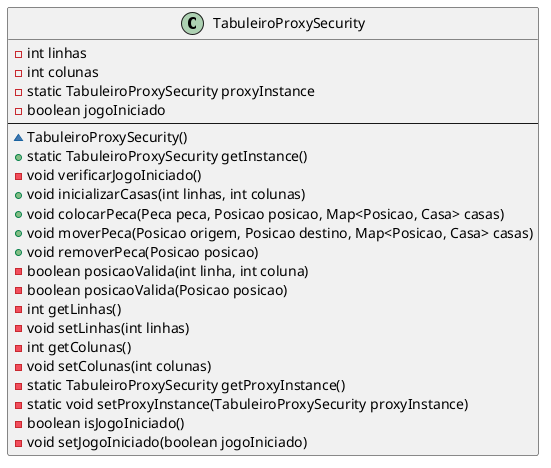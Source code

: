 @startuml

skinparam line ortho
class TabuleiroProxySecurity {
    - int linhas
    - int colunas
    - static TabuleiroProxySecurity proxyInstance
    - boolean jogoIniciado
    --
    ~ TabuleiroProxySecurity()
    + static TabuleiroProxySecurity getInstance()
    - void verificarJogoIniciado()
    + void inicializarCasas(int linhas, int colunas)
    + void colocarPeca(Peca peca, Posicao posicao, Map<Posicao, Casa> casas)
    + void moverPeca(Posicao origem, Posicao destino, Map<Posicao, Casa> casas)
    + void removerPeca(Posicao posicao)
    - boolean posicaoValida(int linha, int coluna)
    - boolean posicaoValida(Posicao posicao)
    - int getLinhas()
    - void setLinhas(int linhas)
    - int getColunas()
    - void setColunas(int colunas)
    - static TabuleiroProxySecurity getProxyInstance()
    - static void setProxyInstance(TabuleiroProxySecurity proxyInstance)
    - boolean isJogoIniciado()
    - void setJogoIniciado(boolean jogoIniciado)
}
@enduml
